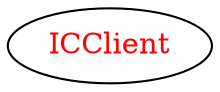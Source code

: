 digraph dependencyGraph {
 concentrate=true;
 ranksep="2.0";
 rankdir="LR"; 
 splines="ortho";
"ICClient" [fontcolor="red"];
}